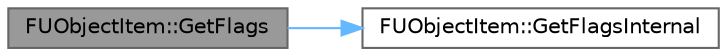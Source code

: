 digraph "FUObjectItem::GetFlags"
{
 // INTERACTIVE_SVG=YES
 // LATEX_PDF_SIZE
  bgcolor="transparent";
  edge [fontname=Helvetica,fontsize=10,labelfontname=Helvetica,labelfontsize=10];
  node [fontname=Helvetica,fontsize=10,shape=box,height=0.2,width=0.4];
  rankdir="LR";
  Node1 [id="Node000001",label="FUObjectItem::GetFlags",height=0.2,width=0.4,color="gray40", fillcolor="grey60", style="filled", fontcolor="black",tooltip=" "];
  Node1 -> Node2 [id="edge1_Node000001_Node000002",color="steelblue1",style="solid",tooltip=" "];
  Node2 [id="Node000002",label="FUObjectItem::GetFlagsInternal",height=0.2,width=0.4,color="grey40", fillcolor="white", style="filled",URL="$dc/d55/structFUObjectItem.html#a5644d392a2101434d2eb8799abfca7c8",tooltip=" "];
}
